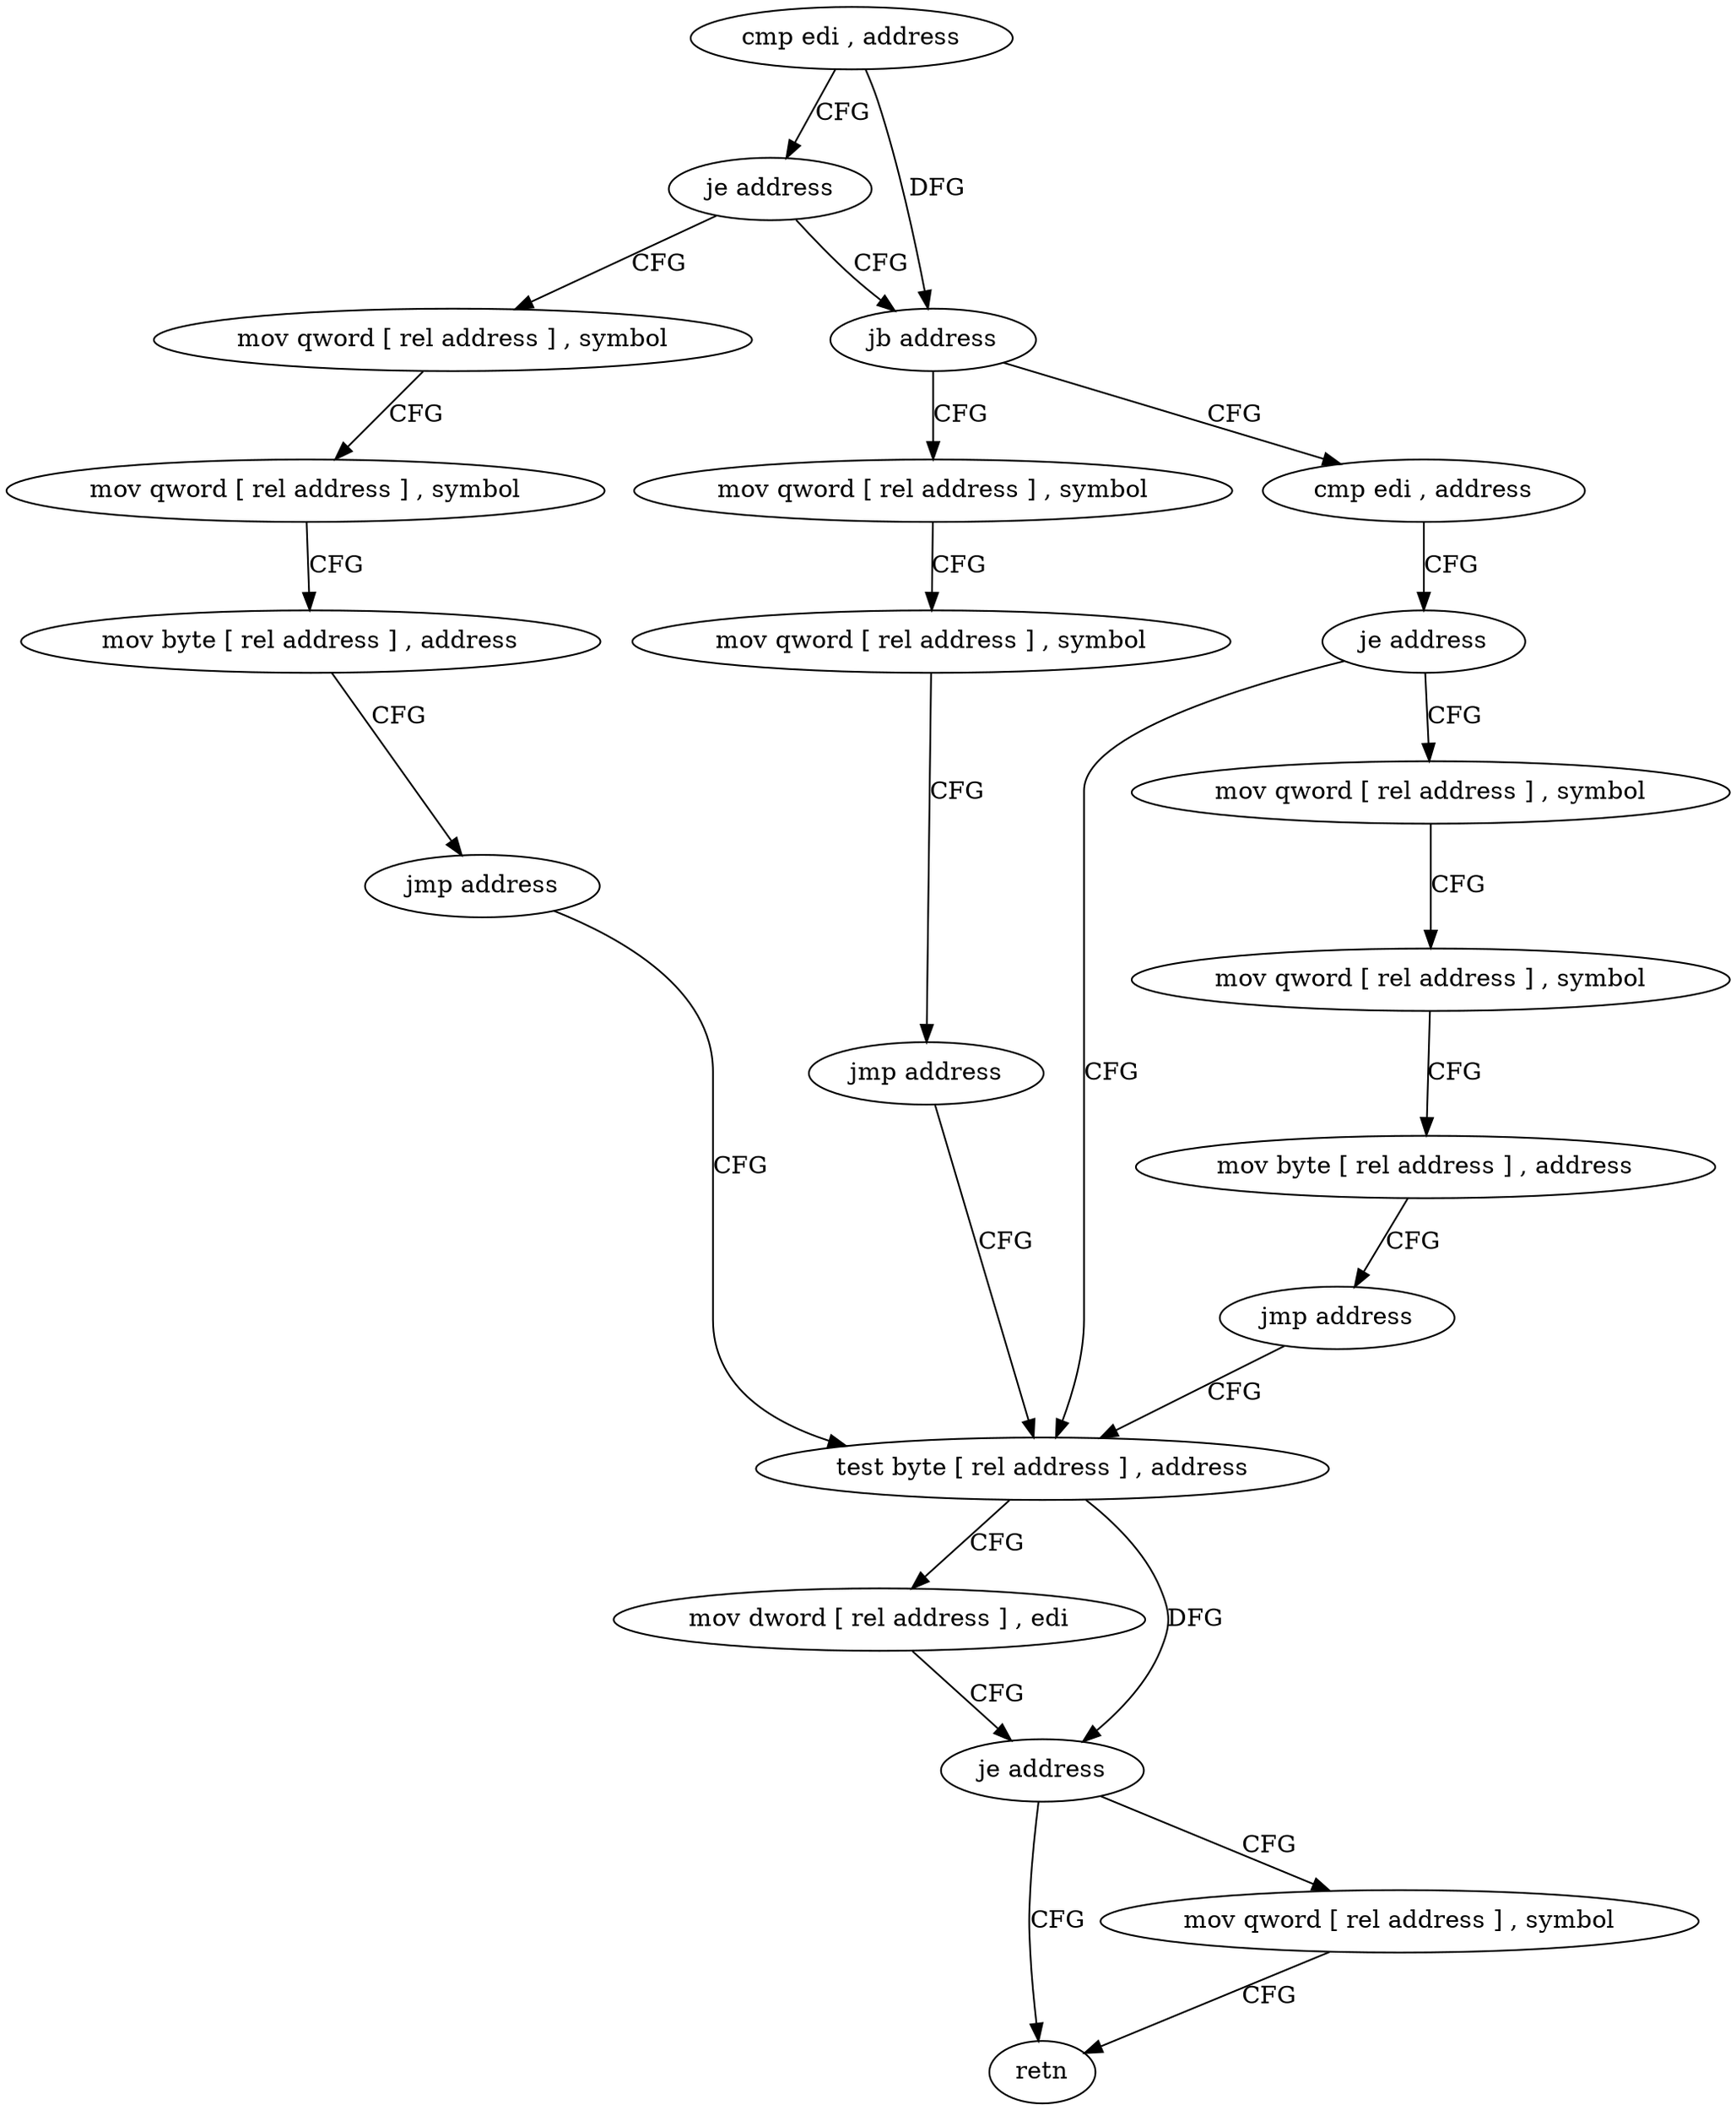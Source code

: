 digraph "func" {
"4257376" [label = "cmp edi , address" ]
"4257379" [label = "je address" ]
"4257488" [label = "mov qword [ rel address ] , symbol" ]
"4257381" [label = "jb address" ]
"4257499" [label = "mov qword [ rel address ] , symbol" ]
"4257510" [label = "mov byte [ rel address ] , address" ]
"4257517" [label = "jmp address" ]
"4257388" [label = "test byte [ rel address ] , address" ]
"4257456" [label = "mov qword [ rel address ] , symbol" ]
"4257383" [label = "cmp edi , address" ]
"4257395" [label = "mov dword [ rel address ] , edi" ]
"4257401" [label = "je address" ]
"4257414" [label = "retn" ]
"4257403" [label = "mov qword [ rel address ] , symbol" ]
"4257467" [label = "mov qword [ rel address ] , symbol" ]
"4257478" [label = "jmp address" ]
"4257386" [label = "je address" ]
"4257424" [label = "mov qword [ rel address ] , symbol" ]
"4257435" [label = "mov qword [ rel address ] , symbol" ]
"4257446" [label = "mov byte [ rel address ] , address" ]
"4257453" [label = "jmp address" ]
"4257376" -> "4257379" [ label = "CFG" ]
"4257376" -> "4257381" [ label = "DFG" ]
"4257379" -> "4257488" [ label = "CFG" ]
"4257379" -> "4257381" [ label = "CFG" ]
"4257488" -> "4257499" [ label = "CFG" ]
"4257381" -> "4257456" [ label = "CFG" ]
"4257381" -> "4257383" [ label = "CFG" ]
"4257499" -> "4257510" [ label = "CFG" ]
"4257510" -> "4257517" [ label = "CFG" ]
"4257517" -> "4257388" [ label = "CFG" ]
"4257388" -> "4257395" [ label = "CFG" ]
"4257388" -> "4257401" [ label = "DFG" ]
"4257456" -> "4257467" [ label = "CFG" ]
"4257383" -> "4257386" [ label = "CFG" ]
"4257395" -> "4257401" [ label = "CFG" ]
"4257401" -> "4257414" [ label = "CFG" ]
"4257401" -> "4257403" [ label = "CFG" ]
"4257403" -> "4257414" [ label = "CFG" ]
"4257467" -> "4257478" [ label = "CFG" ]
"4257478" -> "4257388" [ label = "CFG" ]
"4257386" -> "4257424" [ label = "CFG" ]
"4257386" -> "4257388" [ label = "CFG" ]
"4257424" -> "4257435" [ label = "CFG" ]
"4257435" -> "4257446" [ label = "CFG" ]
"4257446" -> "4257453" [ label = "CFG" ]
"4257453" -> "4257388" [ label = "CFG" ]
}
